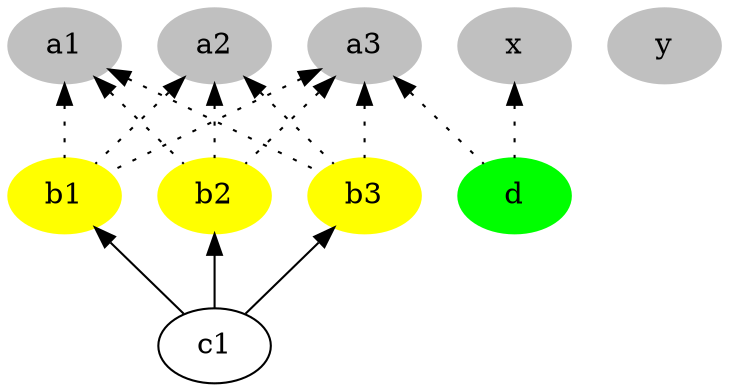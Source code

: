 digraph g {
  b1[style=filled color=yellow]
  c1
  b2[style=filled color=yellow]
  b3[style=filled color=yellow]
  d[style=filled color=green]
  y[style=filled color=grey]
  x[style=filled color=grey]
  a1[style=filled color=grey]
  a3[style=filled color=grey]
  a2[style=filled color=grey]

  b1 -> c1 [dir=back ]
  x -> d [dir=back style=dotted]
  b2 -> c1 [dir=back ]
  a1 -> b1 [dir=back style=dotted]
  a1 -> b2 [dir=back style=dotted]
  a1 -> b3 [dir=back style=dotted]
  b3 -> c1 [dir=back ]
  a3 -> b1 [dir=back style=dotted]
  a3 -> b2 [dir=back style=dotted]
  a3 -> b3 [dir=back style=dotted]
  a3 -> d [dir=back style=dotted]
  a2 -> b1 [dir=back style=dotted]
  a2 -> b2 [dir=back style=dotted]
  a2 -> b3 [dir=back style=dotted]
}
